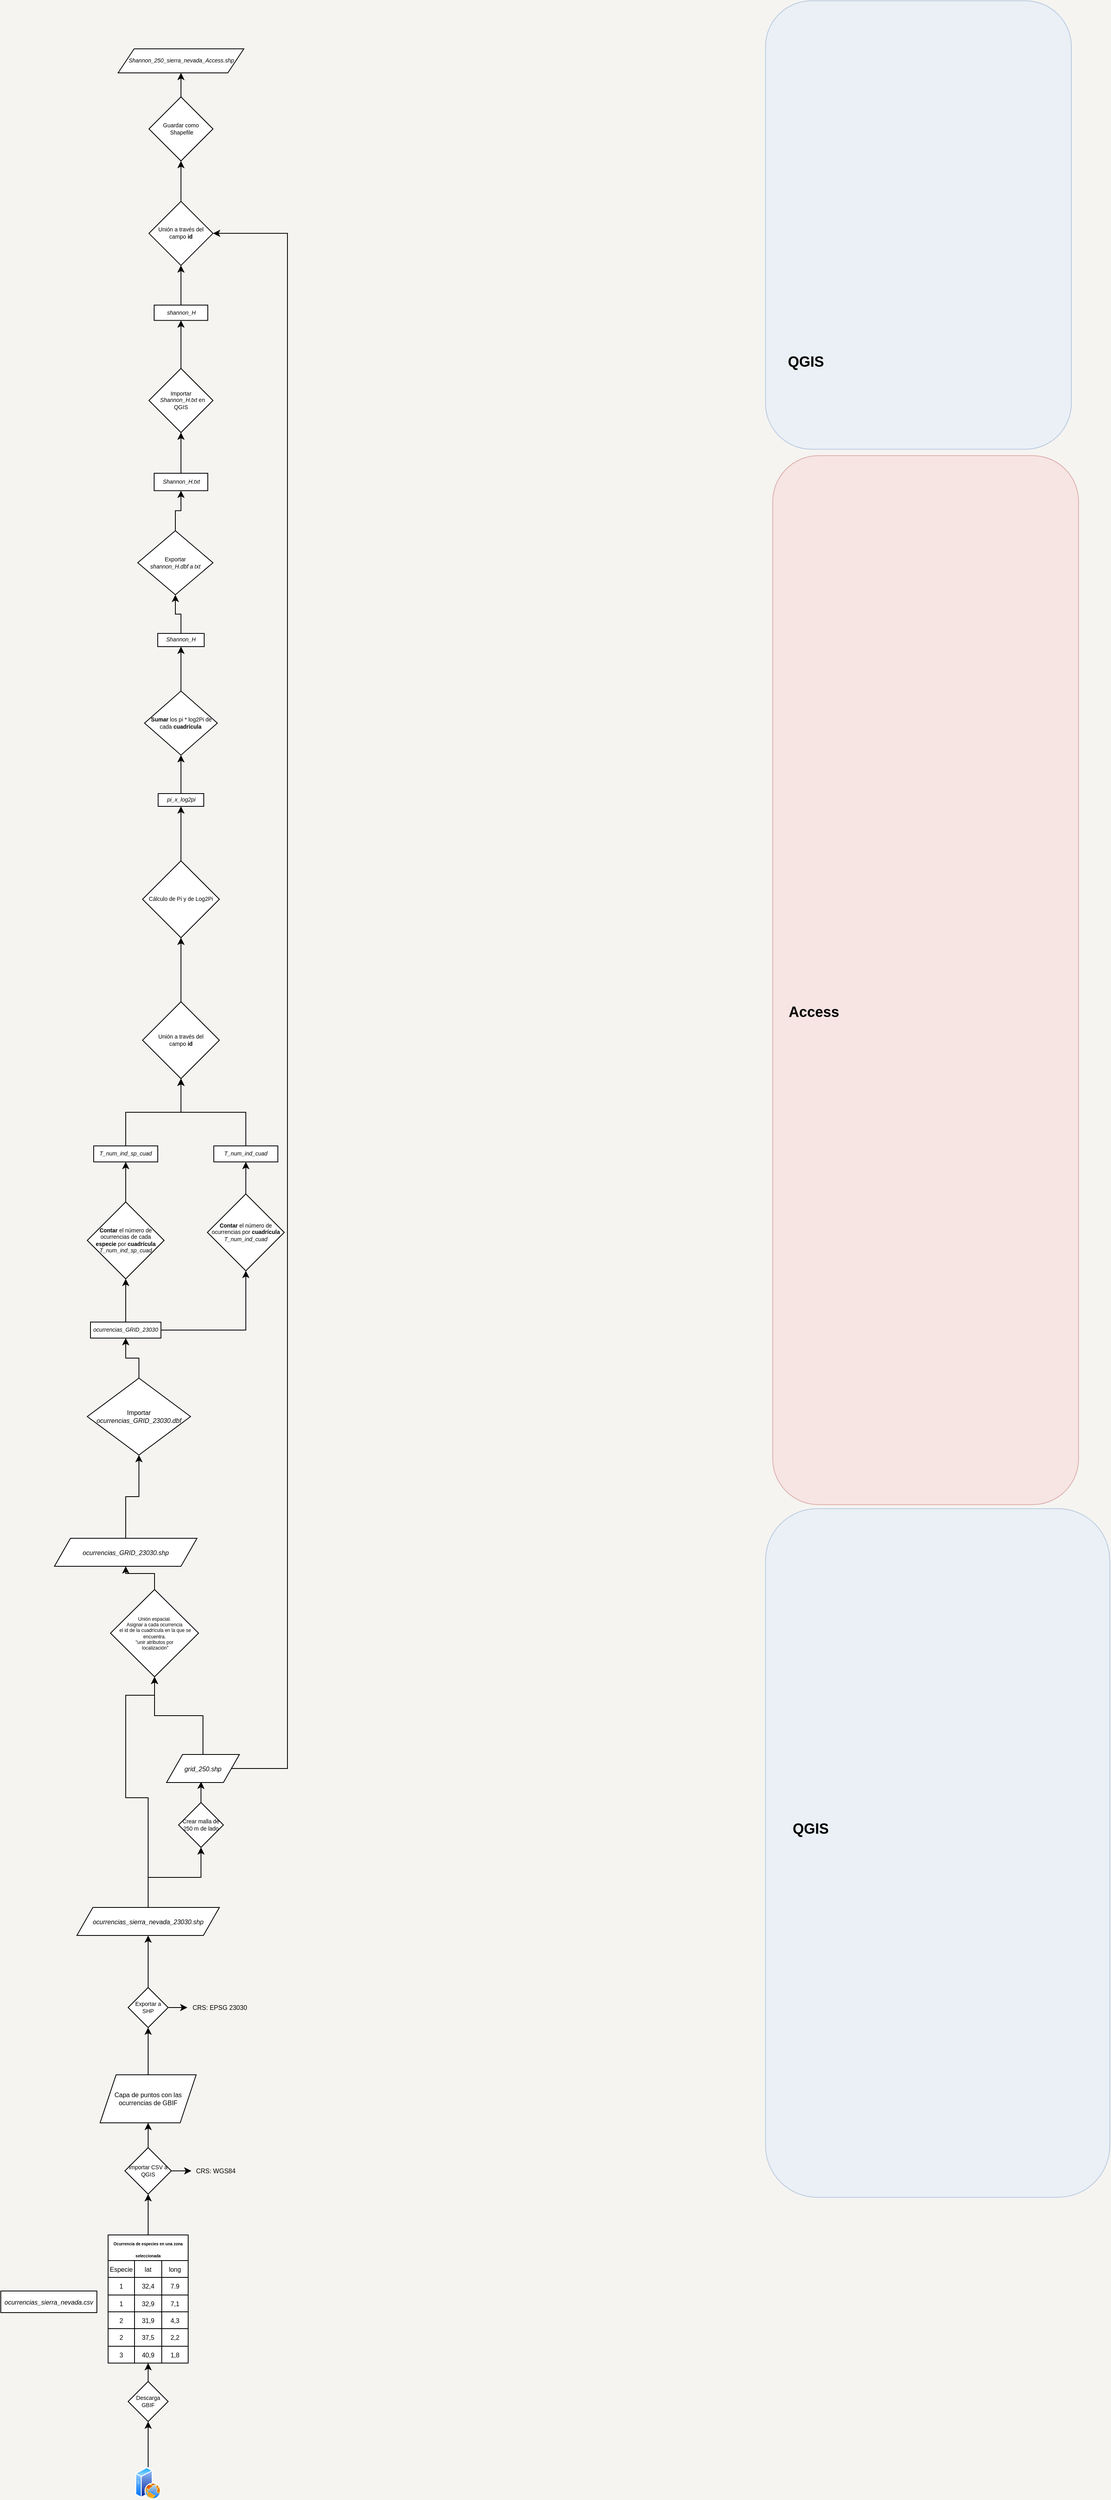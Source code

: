 <mxfile version="13.9.9" type="device"><diagram id="Jit6ATI7Qt1ZiND9DbnM" name="Page-1"><mxGraphModel dx="-395" dy="2695" grid="0" gridSize="10" guides="1" tooltips="1" connect="1" arrows="1" fold="1" page="0" pageScale="1" pageWidth="827" pageHeight="1169" background="#F5F4F1" math="0" shadow="0"><root><mxCell id="0"/><mxCell id="1" parent="0"/><mxCell id="TY-EE9YJ2aS4yKWsLkOI-51" value="" style="rounded=1;whiteSpace=wrap;html=1;fontSize=8;opacity=40;fillColor=#f8cecc;strokeColor=#b85450;" vertex="1" parent="1"><mxGeometry x="2136" y="-1622" width="382" height="1310" as="geometry"/></mxCell><mxCell id="TY-EE9YJ2aS4yKWsLkOI-43" value="" style="rounded=1;whiteSpace=wrap;html=1;fontSize=8;opacity=40;fillColor=#dae8fc;strokeColor=#6c8ebf;" vertex="1" parent="1"><mxGeometry x="2127" y="-2190" width="382" height="560" as="geometry"/></mxCell><mxCell id="W3SlVdfrZyyok9W8B5x4-67" value="" style="rounded=1;whiteSpace=wrap;html=1;fontSize=8;opacity=40;fillColor=#dae8fc;strokeColor=#6c8ebf;" parent="1" vertex="1"><mxGeometry x="2127" y="-307" width="430" height="860" as="geometry"/></mxCell><mxCell id="2_f8lwy6tJqQZ87SBYRz-4" style="edgeStyle=orthogonalEdgeStyle;rounded=0;orthogonalLoop=1;jettySize=auto;html=1;entryX=0.5;entryY=1;entryDx=0;entryDy=0;fontSize=7;" parent="1" source="2_f8lwy6tJqQZ87SBYRz-5" target="2_f8lwy6tJqQZ87SBYRz-7" edge="1"><mxGeometry relative="1" as="geometry"/></mxCell><mxCell id="2_f8lwy6tJqQZ87SBYRz-5" value="" style="aspect=fixed;perimeter=ellipsePerimeter;html=1;align=center;shadow=0;dashed=0;spacingTop=3;image;image=img/lib/active_directory/web_server.svg;fontSize=7;" parent="1" vertex="1"><mxGeometry x="1340" y="890" width="32" height="40" as="geometry"/></mxCell><mxCell id="2_f8lwy6tJqQZ87SBYRz-75" style="edgeStyle=orthogonalEdgeStyle;rounded=0;orthogonalLoop=1;jettySize=auto;html=1;fontSize=8;" parent="1" source="2_f8lwy6tJqQZ87SBYRz-7" target="2_f8lwy6tJqQZ87SBYRz-47" edge="1"><mxGeometry relative="1" as="geometry"/></mxCell><mxCell id="2_f8lwy6tJqQZ87SBYRz-7" value="Descarga GBIF" style="rhombus;whiteSpace=wrap;html=1;fontSize=7;" parent="1" vertex="1"><mxGeometry x="1331" y="783" width="50" height="50" as="geometry"/></mxCell><mxCell id="2_f8lwy6tJqQZ87SBYRz-76" value="" style="group" parent="1" vertex="1" connectable="0"><mxGeometry x="1296" y="600" width="120" height="160" as="geometry"/></mxCell><mxCell id="2_f8lwy6tJqQZ87SBYRz-32" value="" style="shape=partialRectangle;html=1;whiteSpace=wrap;connectable=0;fillColor=none;top=0;left=0;bottom=0;right=0;overflow=hidden;strokeColor=#000000;" parent="2_f8lwy6tJqQZ87SBYRz-76" vertex="1"><mxGeometry y="80" width="60" height="40" as="geometry"/></mxCell><mxCell id="2_f8lwy6tJqQZ87SBYRz-33" value="" style="shape=partialRectangle;html=1;whiteSpace=wrap;connectable=0;fillColor=none;top=0;left=0;bottom=0;right=0;overflow=hidden;strokeColor=#000000;" parent="2_f8lwy6tJqQZ87SBYRz-76" vertex="1"><mxGeometry x="60" y="80" width="60" height="40" as="geometry"/></mxCell><mxCell id="2_f8lwy6tJqQZ87SBYRz-47" value="" style="shape=table;html=1;whiteSpace=wrap;startSize=0;container=1;collapsible=0;childLayout=tableLayout;fontSize=7;" parent="2_f8lwy6tJqQZ87SBYRz-76" vertex="1"><mxGeometry x="10" y="32" width="100" height="128" as="geometry"/></mxCell><mxCell id="2_f8lwy6tJqQZ87SBYRz-48" value="" style="shape=partialRectangle;html=1;whiteSpace=wrap;collapsible=0;dropTarget=0;pointerEvents=0;fillColor=none;top=0;left=0;bottom=0;right=0;points=[[0,0.5],[1,0.5]];portConstraint=eastwest;" parent="2_f8lwy6tJqQZ87SBYRz-47" vertex="1"><mxGeometry width="100" height="21" as="geometry"/></mxCell><mxCell id="2_f8lwy6tJqQZ87SBYRz-49" value="Especie" style="shape=partialRectangle;html=1;whiteSpace=wrap;connectable=0;overflow=hidden;fillColor=none;top=0;left=0;bottom=0;right=0;fontSize=8;" parent="2_f8lwy6tJqQZ87SBYRz-48" vertex="1"><mxGeometry width="33" height="21" as="geometry"/></mxCell><mxCell id="2_f8lwy6tJqQZ87SBYRz-50" value="lat" style="shape=partialRectangle;html=1;whiteSpace=wrap;connectable=0;overflow=hidden;fillColor=none;top=0;left=0;bottom=0;right=0;fontSize=8;" parent="2_f8lwy6tJqQZ87SBYRz-48" vertex="1"><mxGeometry x="33" width="34" height="21" as="geometry"/></mxCell><mxCell id="2_f8lwy6tJqQZ87SBYRz-51" value="long" style="shape=partialRectangle;html=1;whiteSpace=wrap;connectable=0;overflow=hidden;fillColor=none;top=0;left=0;bottom=0;right=0;fontSize=8;" parent="2_f8lwy6tJqQZ87SBYRz-48" vertex="1"><mxGeometry x="67" width="33" height="21" as="geometry"/></mxCell><mxCell id="2_f8lwy6tJqQZ87SBYRz-52" value="" style="shape=partialRectangle;html=1;whiteSpace=wrap;collapsible=0;dropTarget=0;pointerEvents=0;fillColor=none;top=0;left=0;bottom=0;right=0;points=[[0,0.5],[1,0.5]];portConstraint=eastwest;" parent="2_f8lwy6tJqQZ87SBYRz-47" vertex="1"><mxGeometry y="21" width="100" height="22" as="geometry"/></mxCell><mxCell id="2_f8lwy6tJqQZ87SBYRz-53" value="1" style="shape=partialRectangle;html=1;whiteSpace=wrap;connectable=0;overflow=hidden;fillColor=none;top=0;left=0;bottom=0;right=0;fontSize=8;" parent="2_f8lwy6tJqQZ87SBYRz-52" vertex="1"><mxGeometry width="33" height="22" as="geometry"/></mxCell><mxCell id="2_f8lwy6tJqQZ87SBYRz-54" value="32,4" style="shape=partialRectangle;html=1;whiteSpace=wrap;connectable=0;overflow=hidden;fillColor=none;top=0;left=0;bottom=0;right=0;fontSize=8;" parent="2_f8lwy6tJqQZ87SBYRz-52" vertex="1"><mxGeometry x="33" width="34" height="22" as="geometry"/></mxCell><mxCell id="2_f8lwy6tJqQZ87SBYRz-55" value="7.9" style="shape=partialRectangle;html=1;whiteSpace=wrap;connectable=0;overflow=hidden;fillColor=none;top=0;left=0;bottom=0;right=0;fontSize=8;" parent="2_f8lwy6tJqQZ87SBYRz-52" vertex="1"><mxGeometry x="67" width="33" height="22" as="geometry"/></mxCell><mxCell id="2_f8lwy6tJqQZ87SBYRz-56" value="" style="shape=partialRectangle;html=1;whiteSpace=wrap;collapsible=0;dropTarget=0;pointerEvents=0;fillColor=none;top=0;left=0;bottom=0;right=0;points=[[0,0.5],[1,0.5]];portConstraint=eastwest;" parent="2_f8lwy6tJqQZ87SBYRz-47" vertex="1"><mxGeometry y="43" width="100" height="21" as="geometry"/></mxCell><mxCell id="2_f8lwy6tJqQZ87SBYRz-57" value="1" style="shape=partialRectangle;html=1;whiteSpace=wrap;connectable=0;overflow=hidden;fillColor=none;top=0;left=0;bottom=0;right=0;fontSize=8;" parent="2_f8lwy6tJqQZ87SBYRz-56" vertex="1"><mxGeometry width="33" height="21" as="geometry"/></mxCell><mxCell id="2_f8lwy6tJqQZ87SBYRz-58" value="32,9" style="shape=partialRectangle;html=1;whiteSpace=wrap;connectable=0;overflow=hidden;fillColor=none;top=0;left=0;bottom=0;right=0;fontSize=8;" parent="2_f8lwy6tJqQZ87SBYRz-56" vertex="1"><mxGeometry x="33" width="34" height="21" as="geometry"/></mxCell><mxCell id="2_f8lwy6tJqQZ87SBYRz-59" value="7,1" style="shape=partialRectangle;html=1;whiteSpace=wrap;connectable=0;overflow=hidden;fillColor=none;top=0;left=0;bottom=0;right=0;fontSize=8;" parent="2_f8lwy6tJqQZ87SBYRz-56" vertex="1"><mxGeometry x="67" width="33" height="21" as="geometry"/></mxCell><mxCell id="2_f8lwy6tJqQZ87SBYRz-60" value="" style="shape=partialRectangle;html=1;whiteSpace=wrap;collapsible=0;dropTarget=0;pointerEvents=0;fillColor=none;top=0;left=0;bottom=0;right=0;points=[[0,0.5],[1,0.5]];portConstraint=eastwest;" parent="2_f8lwy6tJqQZ87SBYRz-47" vertex="1"><mxGeometry y="64" width="100" height="21" as="geometry"/></mxCell><mxCell id="2_f8lwy6tJqQZ87SBYRz-61" value="2" style="shape=partialRectangle;html=1;whiteSpace=wrap;connectable=0;overflow=hidden;fillColor=none;top=0;left=0;bottom=0;right=0;fontSize=8;" parent="2_f8lwy6tJqQZ87SBYRz-60" vertex="1"><mxGeometry width="33" height="21" as="geometry"/></mxCell><mxCell id="2_f8lwy6tJqQZ87SBYRz-62" value="31,9" style="shape=partialRectangle;html=1;whiteSpace=wrap;connectable=0;overflow=hidden;fillColor=none;top=0;left=0;bottom=0;right=0;fontSize=8;" parent="2_f8lwy6tJqQZ87SBYRz-60" vertex="1"><mxGeometry x="33" width="34" height="21" as="geometry"/></mxCell><mxCell id="2_f8lwy6tJqQZ87SBYRz-63" value="4,3" style="shape=partialRectangle;html=1;whiteSpace=wrap;connectable=0;overflow=hidden;fillColor=none;top=0;left=0;bottom=0;right=0;fontSize=8;" parent="2_f8lwy6tJqQZ87SBYRz-60" vertex="1"><mxGeometry x="67" width="33" height="21" as="geometry"/></mxCell><mxCell id="2_f8lwy6tJqQZ87SBYRz-64" value="" style="shape=partialRectangle;html=1;whiteSpace=wrap;collapsible=0;dropTarget=0;pointerEvents=0;fillColor=none;top=0;left=0;bottom=0;right=0;points=[[0,0.5],[1,0.5]];portConstraint=eastwest;" parent="2_f8lwy6tJqQZ87SBYRz-47" vertex="1"><mxGeometry y="85" width="100" height="22" as="geometry"/></mxCell><mxCell id="2_f8lwy6tJqQZ87SBYRz-65" value="2" style="shape=partialRectangle;html=1;whiteSpace=wrap;connectable=0;overflow=hidden;fillColor=none;top=0;left=0;bottom=0;right=0;fontSize=8;" parent="2_f8lwy6tJqQZ87SBYRz-64" vertex="1"><mxGeometry width="33" height="22" as="geometry"/></mxCell><mxCell id="2_f8lwy6tJqQZ87SBYRz-66" value="37,5" style="shape=partialRectangle;html=1;whiteSpace=wrap;connectable=0;overflow=hidden;fillColor=none;top=0;left=0;bottom=0;right=0;fontSize=8;" parent="2_f8lwy6tJqQZ87SBYRz-64" vertex="1"><mxGeometry x="33" width="34" height="22" as="geometry"/></mxCell><mxCell id="2_f8lwy6tJqQZ87SBYRz-67" value="2,2" style="shape=partialRectangle;html=1;whiteSpace=wrap;connectable=0;overflow=hidden;fillColor=none;top=0;left=0;bottom=0;right=0;fontSize=8;" parent="2_f8lwy6tJqQZ87SBYRz-64" vertex="1"><mxGeometry x="67" width="33" height="22" as="geometry"/></mxCell><mxCell id="2_f8lwy6tJqQZ87SBYRz-68" value="" style="shape=partialRectangle;html=1;whiteSpace=wrap;collapsible=0;dropTarget=0;pointerEvents=0;fillColor=none;top=0;left=0;bottom=0;right=0;points=[[0,0.5],[1,0.5]];portConstraint=eastwest;" parent="2_f8lwy6tJqQZ87SBYRz-47" vertex="1"><mxGeometry y="107" width="100" height="21" as="geometry"/></mxCell><mxCell id="2_f8lwy6tJqQZ87SBYRz-69" value="3" style="shape=partialRectangle;html=1;whiteSpace=wrap;connectable=0;overflow=hidden;fillColor=none;top=0;left=0;bottom=0;right=0;fontSize=8;" parent="2_f8lwy6tJqQZ87SBYRz-68" vertex="1"><mxGeometry width="33" height="21" as="geometry"/></mxCell><mxCell id="2_f8lwy6tJqQZ87SBYRz-70" value="40,9" style="shape=partialRectangle;html=1;whiteSpace=wrap;connectable=0;overflow=hidden;fillColor=none;top=0;left=0;bottom=0;right=0;fontSize=8;" parent="2_f8lwy6tJqQZ87SBYRz-68" vertex="1"><mxGeometry x="33" width="34" height="21" as="geometry"/></mxCell><mxCell id="2_f8lwy6tJqQZ87SBYRz-71" value="1,8" style="shape=partialRectangle;html=1;whiteSpace=wrap;connectable=0;overflow=hidden;fillColor=none;top=0;left=0;bottom=0;right=0;fontSize=8;" parent="2_f8lwy6tJqQZ87SBYRz-68" vertex="1"><mxGeometry x="67" width="33" height="21" as="geometry"/></mxCell><mxCell id="2_f8lwy6tJqQZ87SBYRz-72" value="&lt;font style=&quot;font-size: 5px&quot;&gt;Ocurrencia de especies en una zona seleccionada&lt;/font&gt;" style="rounded=0;whiteSpace=wrap;html=1;strokeColor=#000000;fontStyle=1" parent="2_f8lwy6tJqQZ87SBYRz-76" vertex="1"><mxGeometry x="10" width="100" height="32" as="geometry"/></mxCell><mxCell id="2_f8lwy6tJqQZ87SBYRz-80" style="edgeStyle=orthogonalEdgeStyle;rounded=0;orthogonalLoop=1;jettySize=auto;html=1;exitX=0.5;exitY=0;exitDx=0;exitDy=0;entryX=0.5;entryY=1;entryDx=0;entryDy=0;fontSize=8;" parent="1" source="2_f8lwy6tJqQZ87SBYRz-77" target="2_f8lwy6tJqQZ87SBYRz-79" edge="1"><mxGeometry relative="1" as="geometry"/></mxCell><mxCell id="2_f8lwy6tJqQZ87SBYRz-84" style="edgeStyle=orthogonalEdgeStyle;rounded=0;orthogonalLoop=1;jettySize=auto;html=1;fontSize=8;" parent="1" source="2_f8lwy6tJqQZ87SBYRz-77" target="2_f8lwy6tJqQZ87SBYRz-82" edge="1"><mxGeometry relative="1" as="geometry"/></mxCell><mxCell id="2_f8lwy6tJqQZ87SBYRz-77" value="Importar CSV a QGIS" style="rhombus;whiteSpace=wrap;html=1;fontSize=7;" parent="1" vertex="1"><mxGeometry x="1327" y="491" width="58" height="58" as="geometry"/></mxCell><mxCell id="2_f8lwy6tJqQZ87SBYRz-78" style="edgeStyle=orthogonalEdgeStyle;rounded=0;orthogonalLoop=1;jettySize=auto;html=1;entryX=0.5;entryY=1;entryDx=0;entryDy=0;fontSize=8;" parent="1" source="2_f8lwy6tJqQZ87SBYRz-72" target="2_f8lwy6tJqQZ87SBYRz-77" edge="1"><mxGeometry relative="1" as="geometry"/></mxCell><mxCell id="2_f8lwy6tJqQZ87SBYRz-86" style="edgeStyle=orthogonalEdgeStyle;rounded=0;orthogonalLoop=1;jettySize=auto;html=1;exitX=0.5;exitY=0;exitDx=0;exitDy=0;entryX=0.5;entryY=1;entryDx=0;entryDy=0;fontSize=8;" parent="1" source="2_f8lwy6tJqQZ87SBYRz-79" target="2_f8lwy6tJqQZ87SBYRz-85" edge="1"><mxGeometry relative="1" as="geometry"/></mxCell><mxCell id="2_f8lwy6tJqQZ87SBYRz-79" value="Capa de puntos con las ocurrencias de GBIF" style="shape=parallelogram;perimeter=parallelogramPerimeter;whiteSpace=wrap;html=1;fixedSize=1;strokeColor=#000000;fontSize=8;" parent="1" vertex="1"><mxGeometry x="1296" y="400" width="120" height="60" as="geometry"/></mxCell><mxCell id="2_f8lwy6tJqQZ87SBYRz-82" value="CRS: WGS84" style="text;html=1;align=center;verticalAlign=middle;resizable=0;points=[];autosize=1;fontSize=8;" parent="1" vertex="1"><mxGeometry x="1410" y="510" width="60" height="20" as="geometry"/></mxCell><mxCell id="2_f8lwy6tJqQZ87SBYRz-88" style="edgeStyle=orthogonalEdgeStyle;rounded=0;orthogonalLoop=1;jettySize=auto;html=1;fontSize=8;" parent="1" source="2_f8lwy6tJqQZ87SBYRz-85" target="2_f8lwy6tJqQZ87SBYRz-87" edge="1"><mxGeometry relative="1" as="geometry"/></mxCell><mxCell id="W3SlVdfrZyyok9W8B5x4-6" style="edgeStyle=orthogonalEdgeStyle;rounded=0;orthogonalLoop=1;jettySize=auto;html=1;" parent="1" source="2_f8lwy6tJqQZ87SBYRz-85" target="W3SlVdfrZyyok9W8B5x4-65" edge="1"><mxGeometry relative="1" as="geometry"/></mxCell><mxCell id="2_f8lwy6tJqQZ87SBYRz-85" value="Exportar a SHP" style="rhombus;whiteSpace=wrap;html=1;fontSize=7;" parent="1" vertex="1"><mxGeometry x="1331" y="291" width="50" height="50" as="geometry"/></mxCell><mxCell id="2_f8lwy6tJqQZ87SBYRz-87" value="CRS: EPSG 23030" style="text;html=1;align=center;verticalAlign=middle;resizable=0;points=[];autosize=1;fontSize=8;" parent="1" vertex="1"><mxGeometry x="1405" y="306" width="80" height="20" as="geometry"/></mxCell><mxCell id="W3SlVdfrZyyok9W8B5x4-8" style="edgeStyle=orthogonalEdgeStyle;rounded=0;orthogonalLoop=1;jettySize=auto;html=1;entryX=0.5;entryY=1;entryDx=0;entryDy=0;fontSize=8;exitX=0.5;exitY=0;exitDx=0;exitDy=0;" parent="1" source="W3SlVdfrZyyok9W8B5x4-65" target="W3SlVdfrZyyok9W8B5x4-7" edge="1"><mxGeometry relative="1" as="geometry"><mxPoint x="1270" y="170" as="sourcePoint"/></mxGeometry></mxCell><mxCell id="W3SlVdfrZyyok9W8B5x4-14" style="edgeStyle=orthogonalEdgeStyle;rounded=0;orthogonalLoop=1;jettySize=auto;html=1;fontSize=8;exitX=0.5;exitY=0;exitDx=0;exitDy=0;entryX=0.5;entryY=1;entryDx=0;entryDy=0;" parent="1" source="W3SlVdfrZyyok9W8B5x4-65" target="TY-EE9YJ2aS4yKWsLkOI-3" edge="1"><mxGeometry relative="1" as="geometry"><mxPoint x="1298.5" y="-34" as="targetPoint"/><Array as="points"><mxPoint x="1356" y="54"/><mxPoint x="1328" y="54"/><mxPoint x="1328" y="-74"/><mxPoint x="1364" y="-74"/></Array></mxGeometry></mxCell><mxCell id="W3SlVdfrZyyok9W8B5x4-64" style="edgeStyle=orthogonalEdgeStyle;rounded=0;orthogonalLoop=1;jettySize=auto;html=1;entryX=0.475;entryY=0.971;entryDx=0;entryDy=0;entryPerimeter=0;fontSize=8;" parent="1" source="W3SlVdfrZyyok9W8B5x4-7" target="W3SlVdfrZyyok9W8B5x4-63" edge="1"><mxGeometry relative="1" as="geometry"/></mxCell><mxCell id="W3SlVdfrZyyok9W8B5x4-7" value="Crear malla de 250 m de lado" style="rhombus;whiteSpace=wrap;html=1;fontSize=7;" parent="1" vertex="1"><mxGeometry x="1394" y="60" width="56" height="56" as="geometry"/></mxCell><mxCell id="W3SlVdfrZyyok9W8B5x4-18" style="edgeStyle=orthogonalEdgeStyle;rounded=0;orthogonalLoop=1;jettySize=auto;html=1;entryX=0.5;entryY=1;entryDx=0;entryDy=0;fontSize=8;exitX=0.5;exitY=0;exitDx=0;exitDy=0;" parent="1" source="W3SlVdfrZyyok9W8B5x4-63" target="TY-EE9YJ2aS4yKWsLkOI-3" edge="1"><mxGeometry relative="1" as="geometry"><mxPoint x="1422" y="-34" as="targetPoint"/></mxGeometry></mxCell><mxCell id="TY-EE9YJ2aS4yKWsLkOI-42" style="edgeStyle=orthogonalEdgeStyle;rounded=0;orthogonalLoop=1;jettySize=auto;html=1;entryX=1;entryY=0.5;entryDx=0;entryDy=0;fontSize=7;" edge="1" parent="1" source="W3SlVdfrZyyok9W8B5x4-63" target="TY-EE9YJ2aS4yKWsLkOI-40"><mxGeometry relative="1" as="geometry"><Array as="points"><mxPoint x="1530" y="18"/><mxPoint x="1530" y="-1900"/></Array></mxGeometry></mxCell><mxCell id="W3SlVdfrZyyok9W8B5x4-63" value="grid_250.shp" style="shape=parallelogram;perimeter=parallelogramPerimeter;whiteSpace=wrap;html=1;fixedSize=1;fontSize=8;fontStyle=2" parent="1" vertex="1"><mxGeometry x="1379" width="91" height="35" as="geometry"/></mxCell><mxCell id="W3SlVdfrZyyok9W8B5x4-65" value="ocurrencias_sierra_nevada_23030.shp" style="shape=parallelogram;perimeter=parallelogramPerimeter;whiteSpace=wrap;html=1;fixedSize=1;fontSize=8;fontStyle=2" parent="1" vertex="1"><mxGeometry x="1267" y="191" width="178" height="35" as="geometry"/></mxCell><mxCell id="TY-EE9YJ2aS4yKWsLkOI-1" value="QGIS" style="text;html=1;align=center;verticalAlign=middle;resizable=0;points=[];autosize=1;fontSize=18;fontStyle=1" vertex="1" parent="1"><mxGeometry x="2152.5" y="78" width="60" height="30" as="geometry"/></mxCell><mxCell id="TY-EE9YJ2aS4yKWsLkOI-6" style="edgeStyle=orthogonalEdgeStyle;rounded=0;orthogonalLoop=1;jettySize=auto;html=1;entryX=0.5;entryY=1;entryDx=0;entryDy=0;fontSize=18;" edge="1" parent="1" source="TY-EE9YJ2aS4yKWsLkOI-3" target="TY-EE9YJ2aS4yKWsLkOI-4"><mxGeometry relative="1" as="geometry"/></mxCell><mxCell id="TY-EE9YJ2aS4yKWsLkOI-3" value="Unión espacial.&lt;br style=&quot;font-size: 6px;&quot;&gt;Asignar a cada ocurrencia&lt;br style=&quot;font-size: 6px;&quot;&gt;&amp;nbsp;el id de la cuadrícula en la que se encuentra.&lt;br style=&quot;font-size: 6px;&quot;&gt;&quot;unir atributos por&lt;br style=&quot;font-size: 6px;&quot;&gt;&amp;nbsp;localización&quot;" style="rhombus;whiteSpace=wrap;html=1;fontSize=6;" vertex="1" parent="1"><mxGeometry x="1309" y="-206" width="110" height="109" as="geometry"/></mxCell><mxCell id="TY-EE9YJ2aS4yKWsLkOI-8" style="edgeStyle=orthogonalEdgeStyle;rounded=0;orthogonalLoop=1;jettySize=auto;html=1;entryX=0.5;entryY=1;entryDx=0;entryDy=0;fontSize=18;" edge="1" parent="1" source="TY-EE9YJ2aS4yKWsLkOI-4" target="TY-EE9YJ2aS4yKWsLkOI-7"><mxGeometry relative="1" as="geometry"/></mxCell><mxCell id="TY-EE9YJ2aS4yKWsLkOI-4" value="ocurrencias_GRID_23030.shp" style="shape=parallelogram;perimeter=parallelogramPerimeter;whiteSpace=wrap;html=1;fixedSize=1;fontSize=8;fontStyle=2" vertex="1" parent="1"><mxGeometry x="1239" y="-270" width="178" height="35" as="geometry"/></mxCell><mxCell id="TY-EE9YJ2aS4yKWsLkOI-10" style="edgeStyle=orthogonalEdgeStyle;rounded=0;orthogonalLoop=1;jettySize=auto;html=1;entryX=0.5;entryY=1;entryDx=0;entryDy=0;fontSize=7;" edge="1" parent="1" source="TY-EE9YJ2aS4yKWsLkOI-7" target="TY-EE9YJ2aS4yKWsLkOI-9"><mxGeometry relative="1" as="geometry"/></mxCell><mxCell id="TY-EE9YJ2aS4yKWsLkOI-7" value="Importar &lt;i style=&quot;font-size: 8px;&quot;&gt;ocurrencias_GRID_23030.dbf&lt;/i&gt;" style="rhombus;whiteSpace=wrap;html=1;fontSize=8;" vertex="1" parent="1"><mxGeometry x="1280" y="-470" width="129" height="96" as="geometry"/></mxCell><mxCell id="TY-EE9YJ2aS4yKWsLkOI-12" style="edgeStyle=orthogonalEdgeStyle;rounded=0;orthogonalLoop=1;jettySize=auto;html=1;entryX=0.5;entryY=1;entryDx=0;entryDy=0;fontSize=7;" edge="1" parent="1" source="TY-EE9YJ2aS4yKWsLkOI-9" target="TY-EE9YJ2aS4yKWsLkOI-11"><mxGeometry relative="1" as="geometry"/></mxCell><mxCell id="TY-EE9YJ2aS4yKWsLkOI-17" style="edgeStyle=orthogonalEdgeStyle;rounded=0;orthogonalLoop=1;jettySize=auto;html=1;entryX=0.5;entryY=1;entryDx=0;entryDy=0;fontSize=7;" edge="1" parent="1" source="TY-EE9YJ2aS4yKWsLkOI-9" target="TY-EE9YJ2aS4yKWsLkOI-16"><mxGeometry relative="1" as="geometry"/></mxCell><mxCell id="TY-EE9YJ2aS4yKWsLkOI-9" value="ocurrencias_GRID_23030" style="rounded=0;whiteSpace=wrap;html=1;fontSize=7;fontStyle=2" vertex="1" parent="1"><mxGeometry x="1284" y="-540" width="88" height="20" as="geometry"/></mxCell><mxCell id="TY-EE9YJ2aS4yKWsLkOI-15" style="edgeStyle=orthogonalEdgeStyle;rounded=0;orthogonalLoop=1;jettySize=auto;html=1;entryX=0.5;entryY=1;entryDx=0;entryDy=0;fontSize=7;" edge="1" parent="1" source="TY-EE9YJ2aS4yKWsLkOI-11" target="TY-EE9YJ2aS4yKWsLkOI-14"><mxGeometry relative="1" as="geometry"/></mxCell><mxCell id="TY-EE9YJ2aS4yKWsLkOI-11" value="&lt;b&gt;Contar&amp;nbsp;&lt;/b&gt;el número de ocurrencias de cada &lt;b&gt;especie&amp;nbsp;&lt;/b&gt;por &lt;b&gt;cuadrícula&lt;/b&gt;&lt;br&gt;&lt;i&gt;T_num_ind_sp_cuad&lt;/i&gt;" style="rhombus;whiteSpace=wrap;html=1;fontSize=7;" vertex="1" parent="1"><mxGeometry x="1280" y="-690" width="96" height="96" as="geometry"/></mxCell><mxCell id="TY-EE9YJ2aS4yKWsLkOI-21" style="edgeStyle=orthogonalEdgeStyle;rounded=0;orthogonalLoop=1;jettySize=auto;html=1;entryX=0.5;entryY=1;entryDx=0;entryDy=0;fontSize=7;" edge="1" parent="1" source="TY-EE9YJ2aS4yKWsLkOI-14" target="TY-EE9YJ2aS4yKWsLkOI-20"><mxGeometry relative="1" as="geometry"/></mxCell><mxCell id="TY-EE9YJ2aS4yKWsLkOI-14" value="T_num_ind_sp_cuad" style="rounded=0;whiteSpace=wrap;html=1;fontSize=7;fontStyle=2" vertex="1" parent="1"><mxGeometry x="1288" y="-760" width="80" height="20" as="geometry"/></mxCell><mxCell id="TY-EE9YJ2aS4yKWsLkOI-19" style="edgeStyle=orthogonalEdgeStyle;rounded=0;orthogonalLoop=1;jettySize=auto;html=1;entryX=0.5;entryY=1;entryDx=0;entryDy=0;fontSize=7;" edge="1" parent="1" source="TY-EE9YJ2aS4yKWsLkOI-16" target="TY-EE9YJ2aS4yKWsLkOI-18"><mxGeometry relative="1" as="geometry"/></mxCell><mxCell id="TY-EE9YJ2aS4yKWsLkOI-16" value="&lt;b&gt;Contar&amp;nbsp;&lt;/b&gt;el número de ocurrencias por &lt;b&gt;cuadrícula&lt;/b&gt;&lt;br&gt;&lt;i&gt;T_num_ind_cuad&lt;/i&gt;" style="rhombus;whiteSpace=wrap;html=1;fontSize=7;" vertex="1" parent="1"><mxGeometry x="1430" y="-700" width="96" height="96" as="geometry"/></mxCell><mxCell id="TY-EE9YJ2aS4yKWsLkOI-22" style="edgeStyle=orthogonalEdgeStyle;rounded=0;orthogonalLoop=1;jettySize=auto;html=1;fontSize=7;" edge="1" parent="1" source="TY-EE9YJ2aS4yKWsLkOI-18" target="TY-EE9YJ2aS4yKWsLkOI-20"><mxGeometry relative="1" as="geometry"/></mxCell><mxCell id="TY-EE9YJ2aS4yKWsLkOI-18" value="T_num_ind_cuad" style="rounded=0;whiteSpace=wrap;html=1;fontSize=7;fontStyle=2" vertex="1" parent="1"><mxGeometry x="1438" y="-760" width="80" height="20" as="geometry"/></mxCell><mxCell id="TY-EE9YJ2aS4yKWsLkOI-25" value="" style="edgeStyle=orthogonalEdgeStyle;rounded=0;orthogonalLoop=1;jettySize=auto;html=1;fontSize=7;" edge="1" parent="1" source="TY-EE9YJ2aS4yKWsLkOI-20" target="TY-EE9YJ2aS4yKWsLkOI-24"><mxGeometry relative="1" as="geometry"/></mxCell><mxCell id="TY-EE9YJ2aS4yKWsLkOI-20" value="Unión a través del&lt;br&gt;campo &lt;b&gt;id&lt;/b&gt;" style="rhombus;whiteSpace=wrap;html=1;fontSize=7;" vertex="1" parent="1"><mxGeometry x="1349" y="-940" width="96" height="96" as="geometry"/></mxCell><mxCell id="TY-EE9YJ2aS4yKWsLkOI-27" value="" style="edgeStyle=orthogonalEdgeStyle;rounded=0;orthogonalLoop=1;jettySize=auto;html=1;fontSize=7;" edge="1" parent="1" source="TY-EE9YJ2aS4yKWsLkOI-24" target="TY-EE9YJ2aS4yKWsLkOI-26"><mxGeometry relative="1" as="geometry"/></mxCell><mxCell id="TY-EE9YJ2aS4yKWsLkOI-24" value="Cálculo de Pi y de Log2Pi" style="rhombus;whiteSpace=wrap;html=1;fontSize=7;" vertex="1" parent="1"><mxGeometry x="1349" y="-1116" width="96" height="96" as="geometry"/></mxCell><mxCell id="TY-EE9YJ2aS4yKWsLkOI-29" value="" style="edgeStyle=orthogonalEdgeStyle;rounded=0;orthogonalLoop=1;jettySize=auto;html=1;fontSize=7;" edge="1" parent="1" source="TY-EE9YJ2aS4yKWsLkOI-26" target="TY-EE9YJ2aS4yKWsLkOI-28"><mxGeometry relative="1" as="geometry"/></mxCell><mxCell id="TY-EE9YJ2aS4yKWsLkOI-26" value="&lt;i&gt;pi_x_log2pi&lt;/i&gt;" style="whiteSpace=wrap;html=1;fontSize=7;" vertex="1" parent="1"><mxGeometry x="1368.5" y="-1200" width="57" height="16" as="geometry"/></mxCell><mxCell id="TY-EE9YJ2aS4yKWsLkOI-31" value="" style="edgeStyle=orthogonalEdgeStyle;rounded=0;orthogonalLoop=1;jettySize=auto;html=1;fontSize=7;" edge="1" parent="1" source="TY-EE9YJ2aS4yKWsLkOI-28" target="TY-EE9YJ2aS4yKWsLkOI-30"><mxGeometry relative="1" as="geometry"/></mxCell><mxCell id="TY-EE9YJ2aS4yKWsLkOI-28" value="&lt;b&gt;Sumar&lt;/b&gt; los pi * log2Pi de cada &lt;b&gt;cuadrícula&lt;/b&gt;&amp;nbsp;" style="rhombus;whiteSpace=wrap;html=1;fontSize=7;" vertex="1" parent="1"><mxGeometry x="1351.5" y="-1328" width="91" height="80" as="geometry"/></mxCell><mxCell id="TY-EE9YJ2aS4yKWsLkOI-33" value="" style="edgeStyle=orthogonalEdgeStyle;rounded=0;orthogonalLoop=1;jettySize=auto;html=1;fontSize=7;" edge="1" parent="1" source="TY-EE9YJ2aS4yKWsLkOI-30" target="TY-EE9YJ2aS4yKWsLkOI-32"><mxGeometry relative="1" as="geometry"/></mxCell><mxCell id="TY-EE9YJ2aS4yKWsLkOI-30" value="&lt;i&gt;Shannon_H&lt;/i&gt;" style="whiteSpace=wrap;html=1;fontSize=7;" vertex="1" parent="1"><mxGeometry x="1368" y="-1400" width="58" height="16.5" as="geometry"/></mxCell><mxCell id="TY-EE9YJ2aS4yKWsLkOI-35" value="" style="edgeStyle=orthogonalEdgeStyle;rounded=0;orthogonalLoop=1;jettySize=auto;html=1;fontSize=7;" edge="1" parent="1" source="TY-EE9YJ2aS4yKWsLkOI-32" target="TY-EE9YJ2aS4yKWsLkOI-34"><mxGeometry relative="1" as="geometry"/></mxCell><mxCell id="TY-EE9YJ2aS4yKWsLkOI-32" value="Exportar &lt;br&gt;&lt;i&gt;shannon_H.dbf a txt&lt;/i&gt;" style="rhombus;whiteSpace=wrap;html=1;fontSize=7;" vertex="1" parent="1"><mxGeometry x="1343" y="-1528.25" width="94" height="80" as="geometry"/></mxCell><mxCell id="TY-EE9YJ2aS4yKWsLkOI-37" value="" style="edgeStyle=orthogonalEdgeStyle;rounded=0;orthogonalLoop=1;jettySize=auto;html=1;fontSize=7;" edge="1" parent="1" source="TY-EE9YJ2aS4yKWsLkOI-34" target="TY-EE9YJ2aS4yKWsLkOI-36"><mxGeometry relative="1" as="geometry"/></mxCell><mxCell id="TY-EE9YJ2aS4yKWsLkOI-34" value="Shannon_H.txt" style="whiteSpace=wrap;html=1;fontSize=7;fontStyle=2" vertex="1" parent="1"><mxGeometry x="1363.5" y="-1600" width="67" height="21.75" as="geometry"/></mxCell><mxCell id="TY-EE9YJ2aS4yKWsLkOI-39" value="" style="edgeStyle=orthogonalEdgeStyle;rounded=0;orthogonalLoop=1;jettySize=auto;html=1;fontSize=7;" edge="1" parent="1" source="TY-EE9YJ2aS4yKWsLkOI-36" target="TY-EE9YJ2aS4yKWsLkOI-38"><mxGeometry relative="1" as="geometry"/></mxCell><mxCell id="TY-EE9YJ2aS4yKWsLkOI-36" value="&lt;span style=&quot;font-style: normal&quot;&gt;Importar&lt;br&gt;&amp;nbsp;&amp;nbsp;&lt;/span&gt;Shannon_H.txt&lt;span style=&quot;font-style: normal&quot;&gt; en QGIS&lt;/span&gt;" style="rhombus;whiteSpace=wrap;html=1;fontSize=7;fontStyle=2;" vertex="1" parent="1"><mxGeometry x="1357" y="-1730.875" width="80" height="80" as="geometry"/></mxCell><mxCell id="TY-EE9YJ2aS4yKWsLkOI-41" value="" style="edgeStyle=orthogonalEdgeStyle;rounded=0;orthogonalLoop=1;jettySize=auto;html=1;fontSize=7;" edge="1" parent="1" source="TY-EE9YJ2aS4yKWsLkOI-38" target="TY-EE9YJ2aS4yKWsLkOI-40"><mxGeometry relative="1" as="geometry"/></mxCell><mxCell id="TY-EE9YJ2aS4yKWsLkOI-38" value="shannon_H" style="whiteSpace=wrap;html=1;fontSize=7;fontStyle=2;" vertex="1" parent="1"><mxGeometry x="1363.5" y="-1810" width="67" height="19.13" as="geometry"/></mxCell><mxCell id="TY-EE9YJ2aS4yKWsLkOI-46" value="" style="edgeStyle=orthogonalEdgeStyle;rounded=0;orthogonalLoop=1;jettySize=auto;html=1;fontSize=7;" edge="1" parent="1" source="TY-EE9YJ2aS4yKWsLkOI-40" target="TY-EE9YJ2aS4yKWsLkOI-45"><mxGeometry relative="1" as="geometry"/></mxCell><mxCell id="TY-EE9YJ2aS4yKWsLkOI-40" value="&lt;span style=&quot;font-style: normal&quot;&gt;Unión a través del campo &lt;b&gt;id&lt;/b&gt;&lt;/span&gt;" style="rhombus;whiteSpace=wrap;html=1;fontSize=7;fontStyle=2;" vertex="1" parent="1"><mxGeometry x="1357" y="-1939.565" width="80" height="80" as="geometry"/></mxCell><mxCell id="TY-EE9YJ2aS4yKWsLkOI-44" value="QGIS" style="text;html=1;align=center;verticalAlign=middle;resizable=0;points=[];autosize=1;fontSize=18;fontStyle=1" vertex="1" parent="1"><mxGeometry x="2147" y="-1754" width="60" height="30" as="geometry"/></mxCell><mxCell id="TY-EE9YJ2aS4yKWsLkOI-50" value="" style="edgeStyle=orthogonalEdgeStyle;rounded=0;orthogonalLoop=1;jettySize=auto;html=1;fontSize=7;" edge="1" parent="1" source="TY-EE9YJ2aS4yKWsLkOI-45" target="TY-EE9YJ2aS4yKWsLkOI-49"><mxGeometry relative="1" as="geometry"/></mxCell><mxCell id="TY-EE9YJ2aS4yKWsLkOI-45" value="&lt;span style=&quot;font-style: normal&quot;&gt;Guardar como&lt;br&gt;&amp;nbsp;Shapefile&lt;/span&gt;" style="rhombus;whiteSpace=wrap;html=1;fontSize=7;fontStyle=2;" vertex="1" parent="1"><mxGeometry x="1357" y="-2069.995" width="80" height="80" as="geometry"/></mxCell><mxCell id="TY-EE9YJ2aS4yKWsLkOI-49" value="&lt;span&gt;Shannon_250_sierra_nevada_Access.shp&lt;/span&gt;" style="shape=parallelogram;perimeter=parallelogramPerimeter;whiteSpace=wrap;html=1;fixedSize=1;fontSize=7;fontStyle=2;" vertex="1" parent="1"><mxGeometry x="1318.5" y="-2130" width="157" height="29.99" as="geometry"/></mxCell><mxCell id="TY-EE9YJ2aS4yKWsLkOI-52" value="Access" style="text;html=1;align=center;verticalAlign=middle;resizable=0;points=[];autosize=1;fontSize=18;fontStyle=1" vertex="1" parent="1"><mxGeometry x="2147" y="-942" width="80" height="30" as="geometry"/></mxCell><mxCell id="TY-EE9YJ2aS4yKWsLkOI-53" value="&lt;i&gt;ocurrencias_sierra_nevada.csv&lt;/i&gt;" style="rounded=0;whiteSpace=wrap;html=1;fontSize=8;" vertex="1" parent="1"><mxGeometry x="1172" y="670" width="120" height="27" as="geometry"/></mxCell></root></mxGraphModel></diagram></mxfile>